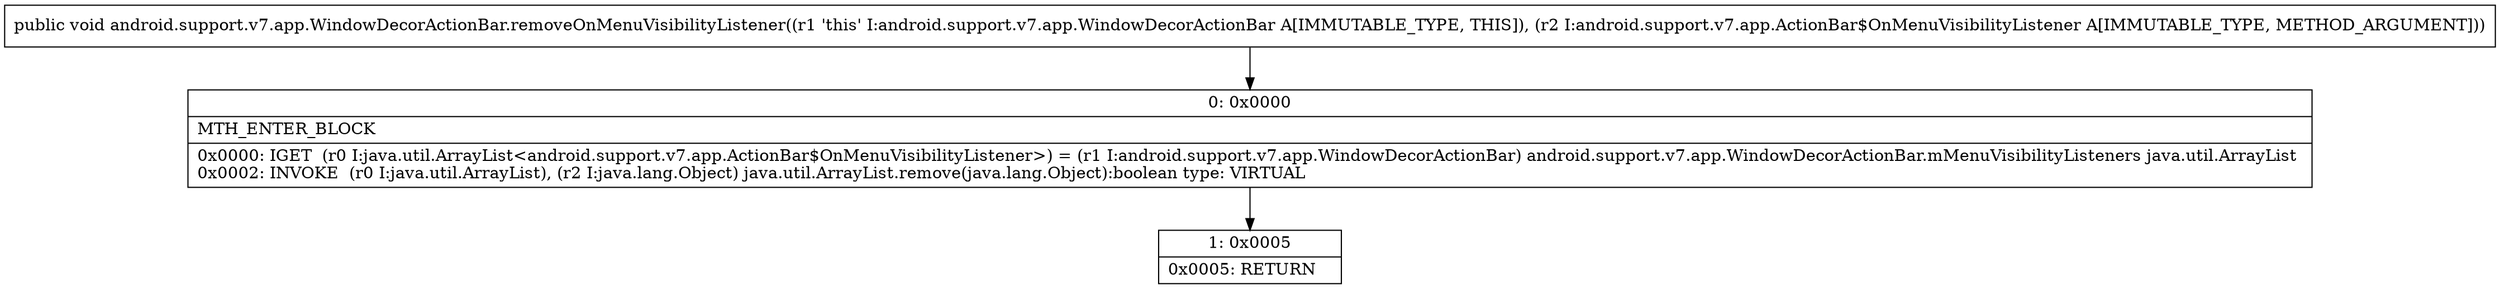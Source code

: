 digraph "CFG forandroid.support.v7.app.WindowDecorActionBar.removeOnMenuVisibilityListener(Landroid\/support\/v7\/app\/ActionBar$OnMenuVisibilityListener;)V" {
Node_0 [shape=record,label="{0\:\ 0x0000|MTH_ENTER_BLOCK\l|0x0000: IGET  (r0 I:java.util.ArrayList\<android.support.v7.app.ActionBar$OnMenuVisibilityListener\>) = (r1 I:android.support.v7.app.WindowDecorActionBar) android.support.v7.app.WindowDecorActionBar.mMenuVisibilityListeners java.util.ArrayList \l0x0002: INVOKE  (r0 I:java.util.ArrayList), (r2 I:java.lang.Object) java.util.ArrayList.remove(java.lang.Object):boolean type: VIRTUAL \l}"];
Node_1 [shape=record,label="{1\:\ 0x0005|0x0005: RETURN   \l}"];
MethodNode[shape=record,label="{public void android.support.v7.app.WindowDecorActionBar.removeOnMenuVisibilityListener((r1 'this' I:android.support.v7.app.WindowDecorActionBar A[IMMUTABLE_TYPE, THIS]), (r2 I:android.support.v7.app.ActionBar$OnMenuVisibilityListener A[IMMUTABLE_TYPE, METHOD_ARGUMENT])) }"];
MethodNode -> Node_0;
Node_0 -> Node_1;
}

